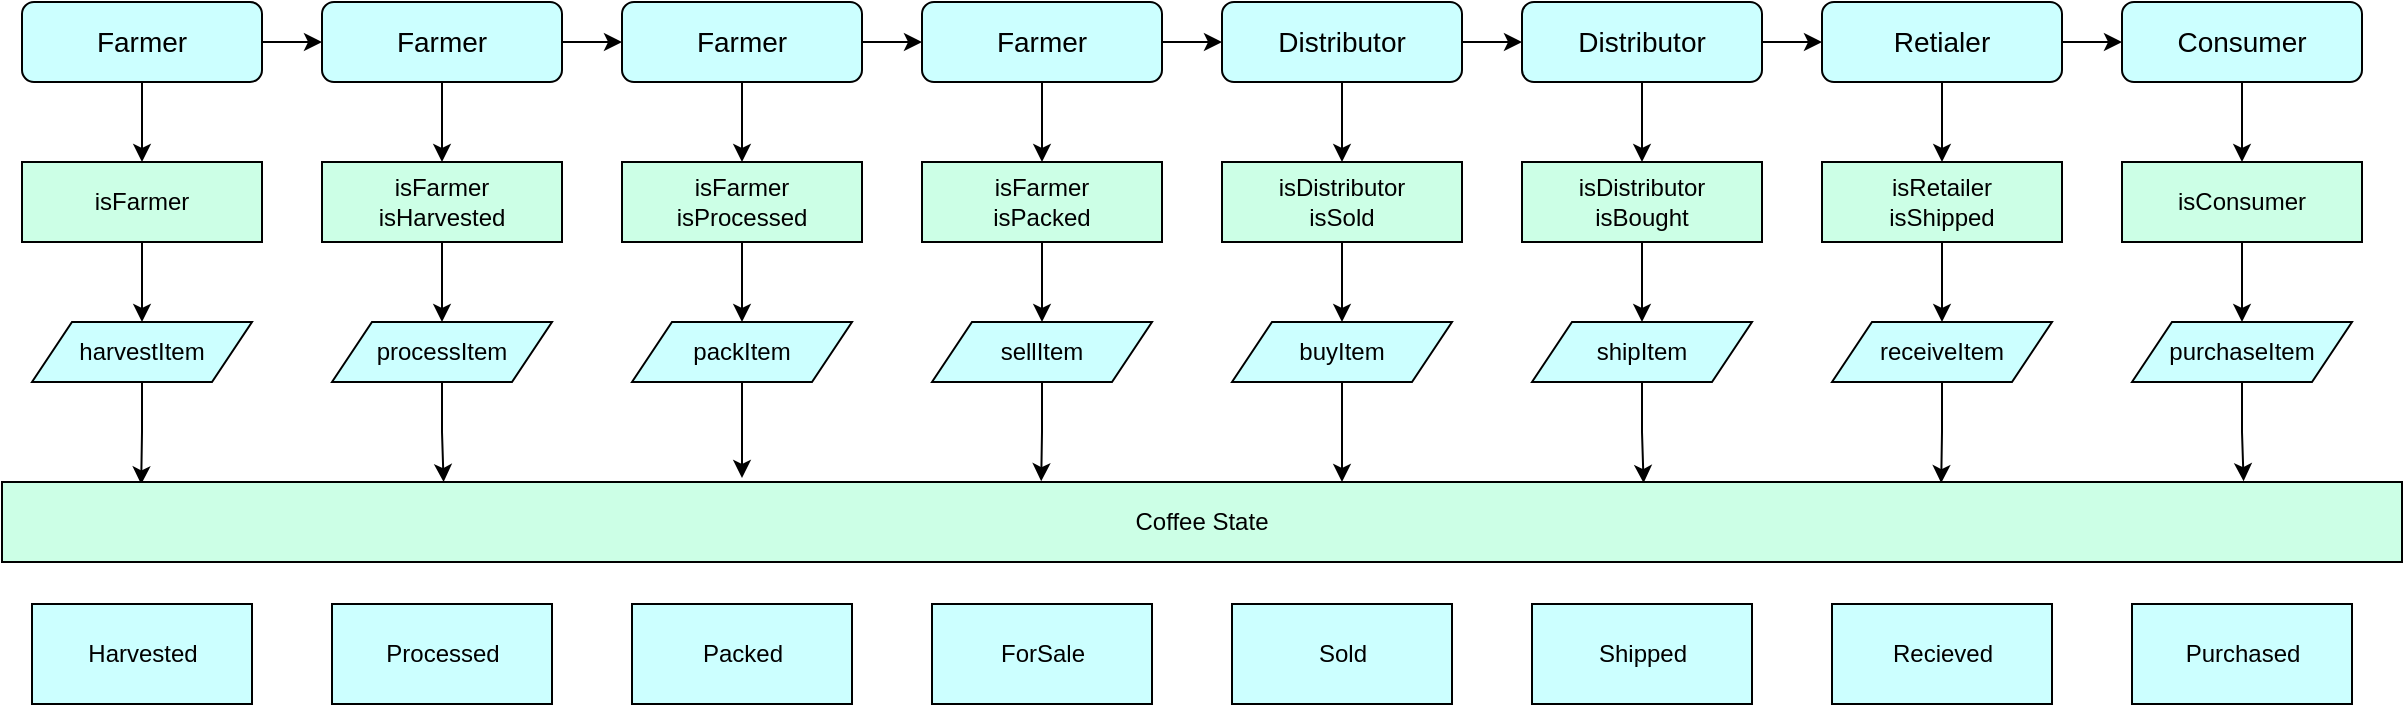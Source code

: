 <mxfile version="14.9.5" type="google"><diagram name="Page-1" id="13e1069c-82ec-6db2-03f1-153e76fe0fe0"><mxGraphModel dx="846" dy="410" grid="1" gridSize="11" guides="1" tooltips="1" connect="1" arrows="1" fold="1" page="1" pageScale="1" pageWidth="1400" pageHeight="850" background="none" math="0" shadow="0"><root><mxCell id="0"/><mxCell id="1" parent="0"/><mxCell id="7ChB545htUpGt8DQz-Ig-9" value="" style="edgeStyle=orthogonalEdgeStyle;rounded=0;orthogonalLoop=1;jettySize=auto;html=1;" edge="1" parent="1" source="7ChB545htUpGt8DQz-Ig-1" target="7ChB545htUpGt8DQz-Ig-8"><mxGeometry relative="1" as="geometry"/></mxCell><mxCell id="7ChB545htUpGt8DQz-Ig-41" style="edgeStyle=orthogonalEdgeStyle;rounded=0;orthogonalLoop=1;jettySize=auto;html=1;" edge="1" parent="1" source="7ChB545htUpGt8DQz-Ig-1" target="7ChB545htUpGt8DQz-Ig-24"><mxGeometry relative="1" as="geometry"/></mxCell><mxCell id="7ChB545htUpGt8DQz-Ig-1" value="&lt;font style=&quot;font-size: 14px&quot;&gt;Farmer&lt;/font&gt;" style="rounded=1;whiteSpace=wrap;html=1;fillColor=#CCFFFF;" vertex="1" parent="1"><mxGeometry x="10" y="40" width="120" height="40" as="geometry"/></mxCell><mxCell id="7ChB545htUpGt8DQz-Ig-11" value="" style="edgeStyle=orthogonalEdgeStyle;rounded=0;orthogonalLoop=1;jettySize=auto;html=1;" edge="1" parent="1" source="7ChB545htUpGt8DQz-Ig-8" target="7ChB545htUpGt8DQz-Ig-10"><mxGeometry relative="1" as="geometry"/></mxCell><mxCell id="7ChB545htUpGt8DQz-Ig-42" style="edgeStyle=orthogonalEdgeStyle;rounded=0;orthogonalLoop=1;jettySize=auto;html=1;entryX=0.5;entryY=0;entryDx=0;entryDy=0;" edge="1" parent="1" source="7ChB545htUpGt8DQz-Ig-8" target="7ChB545htUpGt8DQz-Ig-25"><mxGeometry relative="1" as="geometry"/></mxCell><mxCell id="7ChB545htUpGt8DQz-Ig-8" value="&lt;font style=&quot;font-size: 14px&quot;&gt;Farmer&lt;/font&gt;" style="rounded=1;whiteSpace=wrap;html=1;fillColor=#CCFFFF;" vertex="1" parent="1"><mxGeometry x="160" y="40" width="120" height="40" as="geometry"/></mxCell><mxCell id="7ChB545htUpGt8DQz-Ig-13" value="" style="edgeStyle=orthogonalEdgeStyle;rounded=0;orthogonalLoop=1;jettySize=auto;html=1;" edge="1" parent="1" source="7ChB545htUpGt8DQz-Ig-10" target="7ChB545htUpGt8DQz-Ig-12"><mxGeometry relative="1" as="geometry"/></mxCell><mxCell id="7ChB545htUpGt8DQz-Ig-43" style="edgeStyle=orthogonalEdgeStyle;rounded=0;orthogonalLoop=1;jettySize=auto;html=1;entryX=0.5;entryY=0;entryDx=0;entryDy=0;" edge="1" parent="1" source="7ChB545htUpGt8DQz-Ig-10" target="7ChB545htUpGt8DQz-Ig-29"><mxGeometry relative="1" as="geometry"/></mxCell><mxCell id="7ChB545htUpGt8DQz-Ig-10" value="&lt;font style=&quot;font-size: 14px&quot;&gt;Farmer&lt;/font&gt;" style="rounded=1;whiteSpace=wrap;html=1;fillColor=#CCFFFF;" vertex="1" parent="1"><mxGeometry x="310" y="40" width="120" height="40" as="geometry"/></mxCell><mxCell id="7ChB545htUpGt8DQz-Ig-15" value="" style="edgeStyle=orthogonalEdgeStyle;rounded=0;orthogonalLoop=1;jettySize=auto;html=1;" edge="1" parent="1" source="7ChB545htUpGt8DQz-Ig-12" target="7ChB545htUpGt8DQz-Ig-14"><mxGeometry relative="1" as="geometry"/></mxCell><mxCell id="7ChB545htUpGt8DQz-Ig-44" style="edgeStyle=orthogonalEdgeStyle;rounded=0;orthogonalLoop=1;jettySize=auto;html=1;entryX=0.5;entryY=0;entryDx=0;entryDy=0;" edge="1" parent="1" source="7ChB545htUpGt8DQz-Ig-12" target="7ChB545htUpGt8DQz-Ig-31"><mxGeometry relative="1" as="geometry"/></mxCell><mxCell id="7ChB545htUpGt8DQz-Ig-12" value="&lt;font style=&quot;font-size: 14px&quot;&gt;Farmer&lt;/font&gt;" style="rounded=1;whiteSpace=wrap;html=1;fillColor=#CCFFFF;" vertex="1" parent="1"><mxGeometry x="460" y="40" width="120" height="40" as="geometry"/></mxCell><mxCell id="7ChB545htUpGt8DQz-Ig-17" value="" style="edgeStyle=orthogonalEdgeStyle;rounded=0;orthogonalLoop=1;jettySize=auto;html=1;" edge="1" parent="1" source="7ChB545htUpGt8DQz-Ig-14" target="7ChB545htUpGt8DQz-Ig-16"><mxGeometry relative="1" as="geometry"/></mxCell><mxCell id="7ChB545htUpGt8DQz-Ig-45" style="edgeStyle=orthogonalEdgeStyle;rounded=0;orthogonalLoop=1;jettySize=auto;html=1;entryX=0.5;entryY=0;entryDx=0;entryDy=0;" edge="1" parent="1" source="7ChB545htUpGt8DQz-Ig-14" target="7ChB545htUpGt8DQz-Ig-33"><mxGeometry relative="1" as="geometry"/></mxCell><mxCell id="7ChB545htUpGt8DQz-Ig-14" value="&lt;font style=&quot;font-size: 14px&quot;&gt;Distributor&lt;/font&gt;" style="rounded=1;whiteSpace=wrap;html=1;fillColor=#CCFFFF;" vertex="1" parent="1"><mxGeometry x="610" y="40" width="120" height="40" as="geometry"/></mxCell><mxCell id="7ChB545htUpGt8DQz-Ig-19" value="" style="edgeStyle=orthogonalEdgeStyle;rounded=0;orthogonalLoop=1;jettySize=auto;html=1;" edge="1" parent="1" source="7ChB545htUpGt8DQz-Ig-16" target="7ChB545htUpGt8DQz-Ig-18"><mxGeometry relative="1" as="geometry"/></mxCell><mxCell id="7ChB545htUpGt8DQz-Ig-47" style="edgeStyle=orthogonalEdgeStyle;rounded=0;orthogonalLoop=1;jettySize=auto;html=1;entryX=0.5;entryY=0;entryDx=0;entryDy=0;" edge="1" parent="1" source="7ChB545htUpGt8DQz-Ig-16" target="7ChB545htUpGt8DQz-Ig-35"><mxGeometry relative="1" as="geometry"/></mxCell><mxCell id="7ChB545htUpGt8DQz-Ig-16" value="&lt;span style=&quot;font-size: 14px&quot;&gt;Distributor&lt;/span&gt;" style="rounded=1;whiteSpace=wrap;html=1;fillColor=#CCFFFF;" vertex="1" parent="1"><mxGeometry x="760" y="40" width="120" height="40" as="geometry"/></mxCell><mxCell id="7ChB545htUpGt8DQz-Ig-21" value="" style="edgeStyle=orthogonalEdgeStyle;rounded=0;orthogonalLoop=1;jettySize=auto;html=1;" edge="1" parent="1" source="7ChB545htUpGt8DQz-Ig-18" target="7ChB545htUpGt8DQz-Ig-20"><mxGeometry relative="1" as="geometry"/></mxCell><mxCell id="7ChB545htUpGt8DQz-Ig-48" style="edgeStyle=orthogonalEdgeStyle;rounded=0;orthogonalLoop=1;jettySize=auto;html=1;entryX=0.5;entryY=0;entryDx=0;entryDy=0;" edge="1" parent="1" source="7ChB545htUpGt8DQz-Ig-18" target="7ChB545htUpGt8DQz-Ig-37"><mxGeometry relative="1" as="geometry"/></mxCell><mxCell id="7ChB545htUpGt8DQz-Ig-18" value="&lt;font style=&quot;font-size: 14px&quot;&gt;Retialer&lt;/font&gt;" style="rounded=1;whiteSpace=wrap;html=1;fillColor=#CCFFFF;" vertex="1" parent="1"><mxGeometry x="910" y="40" width="120" height="40" as="geometry"/></mxCell><mxCell id="7ChB545htUpGt8DQz-Ig-50" style="edgeStyle=orthogonalEdgeStyle;rounded=0;orthogonalLoop=1;jettySize=auto;html=1;entryX=0.5;entryY=0;entryDx=0;entryDy=0;" edge="1" parent="1" source="7ChB545htUpGt8DQz-Ig-20" target="7ChB545htUpGt8DQz-Ig-39"><mxGeometry relative="1" as="geometry"/></mxCell><mxCell id="7ChB545htUpGt8DQz-Ig-20" value="&lt;font style=&quot;font-size: 14px&quot;&gt;Consumer&lt;/font&gt;" style="rounded=1;whiteSpace=wrap;html=1;fillColor=#CCFFFF;" vertex="1" parent="1"><mxGeometry x="1060" y="40" width="120" height="40" as="geometry"/></mxCell><mxCell id="7ChB545htUpGt8DQz-Ig-53" value="" style="edgeStyle=orthogonalEdgeStyle;rounded=0;orthogonalLoop=1;jettySize=auto;html=1;" edge="1" parent="1" source="7ChB545htUpGt8DQz-Ig-24" target="7ChB545htUpGt8DQz-Ig-52"><mxGeometry relative="1" as="geometry"/></mxCell><mxCell id="7ChB545htUpGt8DQz-Ig-24" value="isFarmer" style="rounded=0;whiteSpace=wrap;html=1;fillColor=#CCFFE6;" vertex="1" parent="1"><mxGeometry x="10" y="120" width="120" height="40" as="geometry"/></mxCell><mxCell id="7ChB545htUpGt8DQz-Ig-68" style="edgeStyle=orthogonalEdgeStyle;rounded=0;orthogonalLoop=1;jettySize=auto;html=1;entryX=0.5;entryY=0;entryDx=0;entryDy=0;" edge="1" parent="1" source="7ChB545htUpGt8DQz-Ig-25" target="7ChB545htUpGt8DQz-Ig-54"><mxGeometry relative="1" as="geometry"/></mxCell><mxCell id="7ChB545htUpGt8DQz-Ig-25" value="isFarmer&lt;br&gt;isHarvested" style="rounded=0;whiteSpace=wrap;html=1;fillColor=#CCFFE6;" vertex="1" parent="1"><mxGeometry x="160" y="120" width="120" height="40" as="geometry"/></mxCell><mxCell id="7ChB545htUpGt8DQz-Ig-69" style="edgeStyle=orthogonalEdgeStyle;rounded=0;orthogonalLoop=1;jettySize=auto;html=1;entryX=0.5;entryY=0;entryDx=0;entryDy=0;" edge="1" parent="1" source="7ChB545htUpGt8DQz-Ig-29" target="7ChB545htUpGt8DQz-Ig-56"><mxGeometry relative="1" as="geometry"/></mxCell><mxCell id="7ChB545htUpGt8DQz-Ig-29" value="isFarmer&lt;br&gt;isProcessed" style="rounded=0;whiteSpace=wrap;html=1;fillColor=#CCFFE6;" vertex="1" parent="1"><mxGeometry x="310" y="120" width="120" height="40" as="geometry"/></mxCell><mxCell id="7ChB545htUpGt8DQz-Ig-70" style="edgeStyle=orthogonalEdgeStyle;rounded=0;orthogonalLoop=1;jettySize=auto;html=1;entryX=0.5;entryY=0;entryDx=0;entryDy=0;" edge="1" parent="1" source="7ChB545htUpGt8DQz-Ig-31" target="7ChB545htUpGt8DQz-Ig-58"><mxGeometry relative="1" as="geometry"/></mxCell><mxCell id="7ChB545htUpGt8DQz-Ig-31" value="isFarmer&lt;br&gt;isPacked" style="rounded=0;whiteSpace=wrap;html=1;fillColor=#CCFFE6;" vertex="1" parent="1"><mxGeometry x="460" y="120" width="120" height="40" as="geometry"/></mxCell><mxCell id="7ChB545htUpGt8DQz-Ig-74" style="edgeStyle=orthogonalEdgeStyle;rounded=0;orthogonalLoop=1;jettySize=auto;html=1;entryX=0.5;entryY=0;entryDx=0;entryDy=0;" edge="1" parent="1" source="7ChB545htUpGt8DQz-Ig-33" target="7ChB545htUpGt8DQz-Ig-60"><mxGeometry relative="1" as="geometry"/></mxCell><mxCell id="7ChB545htUpGt8DQz-Ig-33" value="isDistributor&lt;br&gt;isSold" style="rounded=0;whiteSpace=wrap;html=1;fillColor=#CCFFE6;" vertex="1" parent="1"><mxGeometry x="610" y="120" width="120" height="40" as="geometry"/></mxCell><mxCell id="7ChB545htUpGt8DQz-Ig-75" style="edgeStyle=orthogonalEdgeStyle;rounded=0;orthogonalLoop=1;jettySize=auto;html=1;" edge="1" parent="1" source="7ChB545htUpGt8DQz-Ig-35" target="7ChB545htUpGt8DQz-Ig-62"><mxGeometry relative="1" as="geometry"/></mxCell><mxCell id="7ChB545htUpGt8DQz-Ig-35" value="isDistributor&lt;br&gt;isBought" style="rounded=0;whiteSpace=wrap;html=1;fillColor=#CCFFE6;" vertex="1" parent="1"><mxGeometry x="760" y="120" width="120" height="40" as="geometry"/></mxCell><mxCell id="7ChB545htUpGt8DQz-Ig-76" style="edgeStyle=orthogonalEdgeStyle;rounded=0;orthogonalLoop=1;jettySize=auto;html=1;" edge="1" parent="1" source="7ChB545htUpGt8DQz-Ig-37" target="7ChB545htUpGt8DQz-Ig-64"><mxGeometry relative="1" as="geometry"/></mxCell><mxCell id="7ChB545htUpGt8DQz-Ig-37" value="isRetailer&lt;br&gt;isShipped" style="rounded=0;whiteSpace=wrap;html=1;fillColor=#CCFFE6;" vertex="1" parent="1"><mxGeometry x="910" y="120" width="120" height="40" as="geometry"/></mxCell><mxCell id="7ChB545htUpGt8DQz-Ig-77" style="edgeStyle=orthogonalEdgeStyle;rounded=0;orthogonalLoop=1;jettySize=auto;html=1;" edge="1" parent="1" source="7ChB545htUpGt8DQz-Ig-39" target="7ChB545htUpGt8DQz-Ig-66"><mxGeometry relative="1" as="geometry"/></mxCell><mxCell id="7ChB545htUpGt8DQz-Ig-39" value="isConsumer" style="rounded=0;whiteSpace=wrap;html=1;fillColor=#CCFFE6;" vertex="1" parent="1"><mxGeometry x="1060" y="120" width="120" height="40" as="geometry"/></mxCell><mxCell id="7ChB545htUpGt8DQz-Ig-80" style="edgeStyle=orthogonalEdgeStyle;rounded=0;orthogonalLoop=1;jettySize=auto;html=1;entryX=0.058;entryY=0.029;entryDx=0;entryDy=0;entryPerimeter=0;" edge="1" parent="1" source="7ChB545htUpGt8DQz-Ig-52" target="7ChB545htUpGt8DQz-Ig-78"><mxGeometry relative="1" as="geometry"/></mxCell><mxCell id="7ChB545htUpGt8DQz-Ig-52" value="harvestItem" style="shape=parallelogram;perimeter=parallelogramPerimeter;whiteSpace=wrap;html=1;fixedSize=1;rounded=0;fillColor=#CCFFFF;" vertex="1" parent="1"><mxGeometry x="15" y="200" width="110" height="30" as="geometry"/></mxCell><mxCell id="7ChB545htUpGt8DQz-Ig-81" style="edgeStyle=orthogonalEdgeStyle;rounded=0;orthogonalLoop=1;jettySize=auto;html=1;entryX=0.184;entryY=0.001;entryDx=0;entryDy=0;entryPerimeter=0;" edge="1" parent="1" source="7ChB545htUpGt8DQz-Ig-54" target="7ChB545htUpGt8DQz-Ig-78"><mxGeometry relative="1" as="geometry"/></mxCell><mxCell id="7ChB545htUpGt8DQz-Ig-54" value="processItem" style="shape=parallelogram;perimeter=parallelogramPerimeter;whiteSpace=wrap;html=1;fixedSize=1;rounded=0;fillColor=#CCFFFF;" vertex="1" parent="1"><mxGeometry x="165" y="200" width="110" height="30" as="geometry"/></mxCell><mxCell id="7ChB545htUpGt8DQz-Ig-84" style="edgeStyle=orthogonalEdgeStyle;rounded=0;orthogonalLoop=1;jettySize=auto;html=1;" edge="1" parent="1" source="7ChB545htUpGt8DQz-Ig-56"><mxGeometry relative="1" as="geometry"><mxPoint x="370" y="278" as="targetPoint"/></mxGeometry></mxCell><mxCell id="7ChB545htUpGt8DQz-Ig-56" value="packItem" style="shape=parallelogram;perimeter=parallelogramPerimeter;whiteSpace=wrap;html=1;fixedSize=1;rounded=0;fillColor=#CCFFFF;" vertex="1" parent="1"><mxGeometry x="315" y="200" width="110" height="30" as="geometry"/></mxCell><mxCell id="7ChB545htUpGt8DQz-Ig-86" style="edgeStyle=orthogonalEdgeStyle;rounded=0;orthogonalLoop=1;jettySize=auto;html=1;entryX=0.433;entryY=-0.01;entryDx=0;entryDy=0;entryPerimeter=0;" edge="1" parent="1" source="7ChB545htUpGt8DQz-Ig-58" target="7ChB545htUpGt8DQz-Ig-78"><mxGeometry relative="1" as="geometry"/></mxCell><mxCell id="7ChB545htUpGt8DQz-Ig-58" value="sellItem" style="shape=parallelogram;perimeter=parallelogramPerimeter;whiteSpace=wrap;html=1;fixedSize=1;rounded=0;fillColor=#CCFFFF;" vertex="1" parent="1"><mxGeometry x="465" y="200" width="110" height="30" as="geometry"/></mxCell><mxCell id="7ChB545htUpGt8DQz-Ig-87" value="" style="edgeStyle=orthogonalEdgeStyle;rounded=0;orthogonalLoop=1;jettySize=auto;html=1;" edge="1" parent="1" source="7ChB545htUpGt8DQz-Ig-60"><mxGeometry relative="1" as="geometry"><mxPoint x="670" y="280" as="targetPoint"/></mxGeometry></mxCell><mxCell id="7ChB545htUpGt8DQz-Ig-60" value="buyItem" style="shape=parallelogram;perimeter=parallelogramPerimeter;whiteSpace=wrap;html=1;fixedSize=1;rounded=0;fillColor=#CCFFFF;" vertex="1" parent="1"><mxGeometry x="615" y="200" width="110" height="30" as="geometry"/></mxCell><mxCell id="7ChB545htUpGt8DQz-Ig-88" value="" style="edgeStyle=orthogonalEdgeStyle;rounded=0;orthogonalLoop=1;jettySize=auto;html=1;entryX=0.684;entryY=0.013;entryDx=0;entryDy=0;entryPerimeter=0;" edge="1" parent="1" source="7ChB545htUpGt8DQz-Ig-62" target="7ChB545htUpGt8DQz-Ig-78"><mxGeometry relative="1" as="geometry"/></mxCell><mxCell id="7ChB545htUpGt8DQz-Ig-62" value="shipItem" style="shape=parallelogram;perimeter=parallelogramPerimeter;whiteSpace=wrap;html=1;fixedSize=1;rounded=0;fillColor=#CCFFFF;" vertex="1" parent="1"><mxGeometry x="765" y="200" width="110" height="30" as="geometry"/></mxCell><mxCell id="7ChB545htUpGt8DQz-Ig-89" value="" style="edgeStyle=orthogonalEdgeStyle;rounded=0;orthogonalLoop=1;jettySize=auto;html=1;entryX=0.808;entryY=0.013;entryDx=0;entryDy=0;entryPerimeter=0;" edge="1" parent="1" source="7ChB545htUpGt8DQz-Ig-64" target="7ChB545htUpGt8DQz-Ig-78"><mxGeometry relative="1" as="geometry"/></mxCell><mxCell id="7ChB545htUpGt8DQz-Ig-64" value="receiveItem" style="shape=parallelogram;perimeter=parallelogramPerimeter;whiteSpace=wrap;html=1;fixedSize=1;rounded=0;fillColor=#CCFFFF;" vertex="1" parent="1"><mxGeometry x="915" y="200" width="110" height="30" as="geometry"/></mxCell><mxCell id="7ChB545htUpGt8DQz-Ig-90" value="" style="edgeStyle=orthogonalEdgeStyle;rounded=0;orthogonalLoop=1;jettySize=auto;html=1;entryX=0.934;entryY=-0.01;entryDx=0;entryDy=0;entryPerimeter=0;" edge="1" parent="1" source="7ChB545htUpGt8DQz-Ig-66" target="7ChB545htUpGt8DQz-Ig-78"><mxGeometry relative="1" as="geometry"/></mxCell><mxCell id="7ChB545htUpGt8DQz-Ig-66" value="purchaseItem" style="shape=parallelogram;perimeter=parallelogramPerimeter;whiteSpace=wrap;html=1;fixedSize=1;rounded=0;fillColor=#CCFFFF;" vertex="1" parent="1"><mxGeometry x="1065" y="200" width="110" height="30" as="geometry"/></mxCell><mxCell id="7ChB545htUpGt8DQz-Ig-78" value="Coffee State" style="rounded=0;whiteSpace=wrap;html=1;fillColor=#CCFFE6;" vertex="1" parent="1"><mxGeometry y="280" width="1200" height="40" as="geometry"/></mxCell><mxCell id="7ChB545htUpGt8DQz-Ig-92" value="Harvested" style="html=1;fillColor=#CCFFFF;" vertex="1" parent="1"><mxGeometry x="15" y="341" width="110" height="50" as="geometry"/></mxCell><mxCell id="7ChB545htUpGt8DQz-Ig-93" value="Processed" style="html=1;fillColor=#CCFFFF;" vertex="1" parent="1"><mxGeometry x="165" y="341" width="110" height="50" as="geometry"/></mxCell><mxCell id="7ChB545htUpGt8DQz-Ig-94" value="Packed" style="html=1;fillColor=#CCFFFF;" vertex="1" parent="1"><mxGeometry x="315" y="341" width="110" height="50" as="geometry"/></mxCell><mxCell id="7ChB545htUpGt8DQz-Ig-95" value="ForSale" style="html=1;fillColor=#CCFFFF;" vertex="1" parent="1"><mxGeometry x="465" y="341" width="110" height="50" as="geometry"/></mxCell><mxCell id="7ChB545htUpGt8DQz-Ig-96" value="Sold" style="html=1;fillColor=#CCFFFF;" vertex="1" parent="1"><mxGeometry x="615" y="341" width="110" height="50" as="geometry"/></mxCell><mxCell id="7ChB545htUpGt8DQz-Ig-97" value="Shipped" style="html=1;fillColor=#CCFFFF;" vertex="1" parent="1"><mxGeometry x="765" y="341" width="110" height="50" as="geometry"/></mxCell><mxCell id="7ChB545htUpGt8DQz-Ig-98" value="Recieved" style="html=1;fillColor=#CCFFFF;" vertex="1" parent="1"><mxGeometry x="915" y="341" width="110" height="50" as="geometry"/></mxCell><mxCell id="7ChB545htUpGt8DQz-Ig-99" value="Purchased" style="html=1;fillColor=#CCFFFF;" vertex="1" parent="1"><mxGeometry x="1065" y="341" width="110" height="50" as="geometry"/></mxCell></root></mxGraphModel></diagram></mxfile>